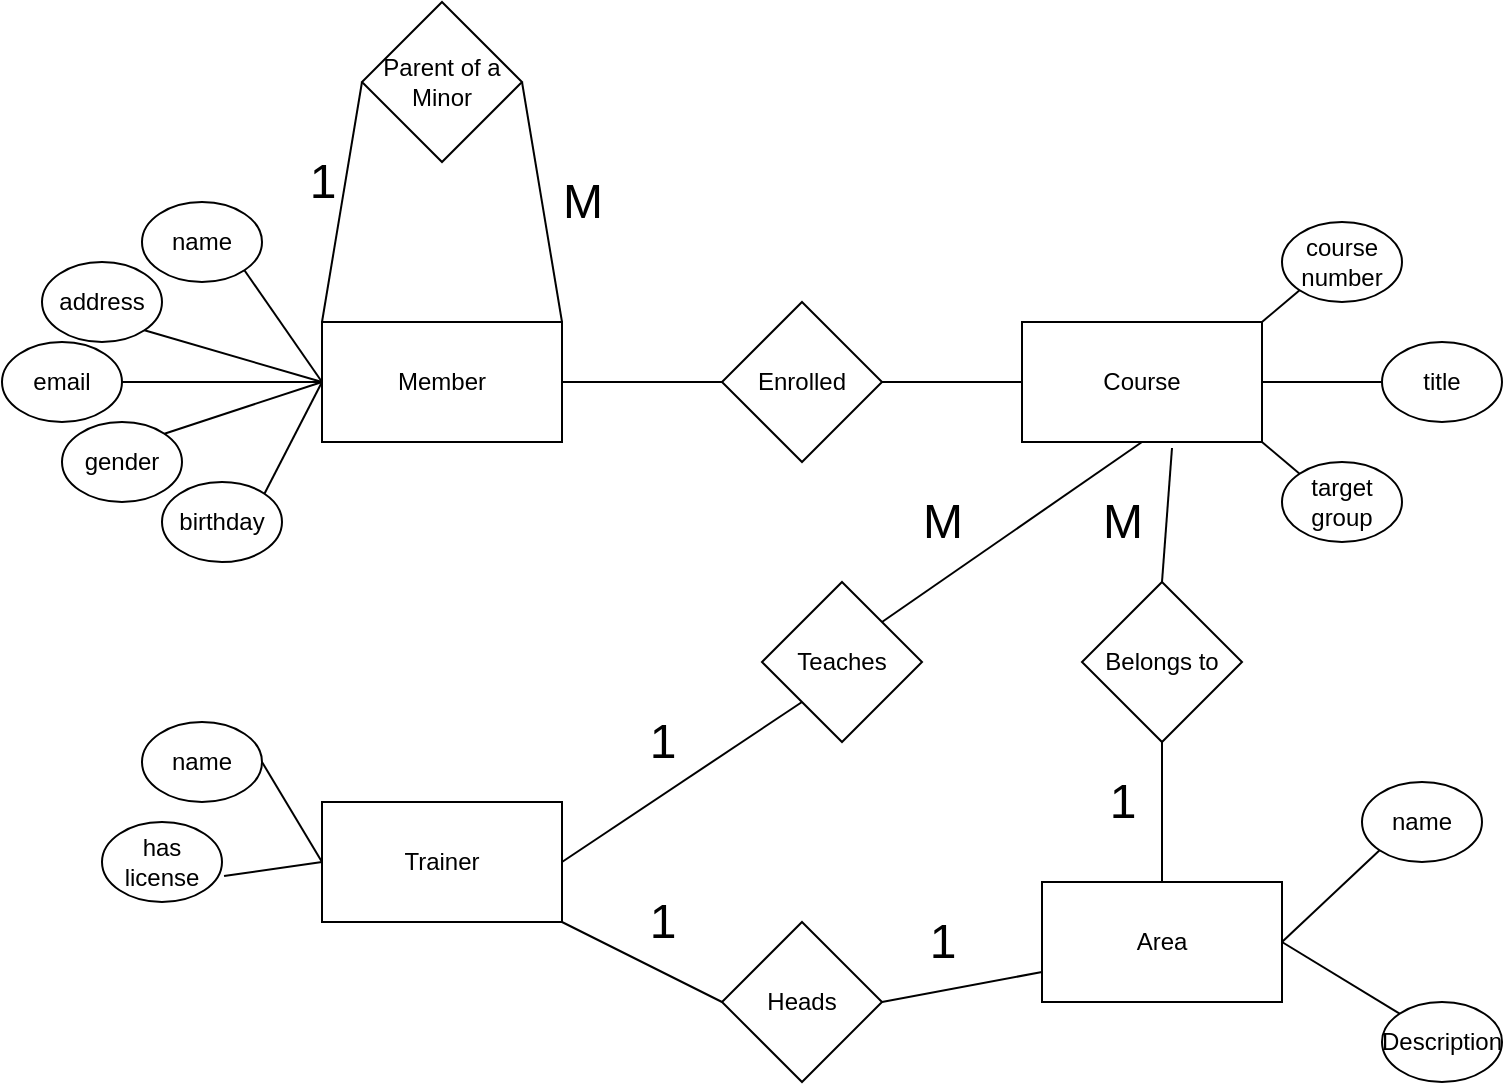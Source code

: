 <mxfile version="24.7.16">
  <diagram name="Page-1" id="hN-OslsaCdoVtoFJG2tt">
    <mxGraphModel dx="1434" dy="820" grid="1" gridSize="10" guides="1" tooltips="1" connect="1" arrows="1" fold="1" page="1" pageScale="1" pageWidth="850" pageHeight="1100" math="0" shadow="0">
      <root>
        <mxCell id="0" />
        <mxCell id="1" parent="0" />
        <mxCell id="5jfI27CM98mJgWX9vvpd-1" value="Member" style="rounded=0;whiteSpace=wrap;html=1;" vertex="1" parent="1">
          <mxGeometry x="200" y="330" width="120" height="60" as="geometry" />
        </mxCell>
        <mxCell id="5jfI27CM98mJgWX9vvpd-2" value="name" style="ellipse;whiteSpace=wrap;html=1;" vertex="1" parent="1">
          <mxGeometry x="110" y="270" width="60" height="40" as="geometry" />
        </mxCell>
        <mxCell id="5jfI27CM98mJgWX9vvpd-3" value="address" style="ellipse;whiteSpace=wrap;html=1;" vertex="1" parent="1">
          <mxGeometry x="60" y="300" width="60" height="40" as="geometry" />
        </mxCell>
        <mxCell id="5jfI27CM98mJgWX9vvpd-4" value="email" style="ellipse;whiteSpace=wrap;html=1;" vertex="1" parent="1">
          <mxGeometry x="40" y="340" width="60" height="40" as="geometry" />
        </mxCell>
        <mxCell id="5jfI27CM98mJgWX9vvpd-5" value="gender" style="ellipse;whiteSpace=wrap;html=1;" vertex="1" parent="1">
          <mxGeometry x="70" y="380" width="60" height="40" as="geometry" />
        </mxCell>
        <mxCell id="5jfI27CM98mJgWX9vvpd-6" value="birthday" style="ellipse;whiteSpace=wrap;html=1;" vertex="1" parent="1">
          <mxGeometry x="120" y="410" width="60" height="40" as="geometry" />
        </mxCell>
        <mxCell id="5jfI27CM98mJgWX9vvpd-7" value="" style="endArrow=none;html=1;rounded=0;exitX=1;exitY=1;exitDx=0;exitDy=0;entryX=0;entryY=0.5;entryDx=0;entryDy=0;" edge="1" parent="1" source="5jfI27CM98mJgWX9vvpd-2" target="5jfI27CM98mJgWX9vvpd-1">
          <mxGeometry width="50" height="50" relative="1" as="geometry">
            <mxPoint x="400" y="450" as="sourcePoint" />
            <mxPoint x="450" y="400" as="targetPoint" />
          </mxGeometry>
        </mxCell>
        <mxCell id="5jfI27CM98mJgWX9vvpd-8" value="" style="endArrow=none;html=1;rounded=0;exitX=1;exitY=1;exitDx=0;exitDy=0;entryX=0;entryY=0.5;entryDx=0;entryDy=0;" edge="1" parent="1" source="5jfI27CM98mJgWX9vvpd-3" target="5jfI27CM98mJgWX9vvpd-1">
          <mxGeometry width="50" height="50" relative="1" as="geometry">
            <mxPoint x="400" y="450" as="sourcePoint" />
            <mxPoint x="450" y="400" as="targetPoint" />
          </mxGeometry>
        </mxCell>
        <mxCell id="5jfI27CM98mJgWX9vvpd-9" value="" style="endArrow=none;html=1;rounded=0;exitX=1;exitY=0.5;exitDx=0;exitDy=0;entryX=0;entryY=0.5;entryDx=0;entryDy=0;" edge="1" parent="1" source="5jfI27CM98mJgWX9vvpd-4" target="5jfI27CM98mJgWX9vvpd-1">
          <mxGeometry width="50" height="50" relative="1" as="geometry">
            <mxPoint x="400" y="450" as="sourcePoint" />
            <mxPoint x="450" y="400" as="targetPoint" />
          </mxGeometry>
        </mxCell>
        <mxCell id="5jfI27CM98mJgWX9vvpd-10" value="" style="endArrow=none;html=1;rounded=0;exitX=1;exitY=0;exitDx=0;exitDy=0;entryX=0;entryY=0.5;entryDx=0;entryDy=0;" edge="1" parent="1" source="5jfI27CM98mJgWX9vvpd-5" target="5jfI27CM98mJgWX9vvpd-1">
          <mxGeometry width="50" height="50" relative="1" as="geometry">
            <mxPoint x="400" y="450" as="sourcePoint" />
            <mxPoint x="450" y="400" as="targetPoint" />
          </mxGeometry>
        </mxCell>
        <mxCell id="5jfI27CM98mJgWX9vvpd-11" value="" style="endArrow=none;html=1;rounded=0;exitX=1;exitY=0;exitDx=0;exitDy=0;entryX=0;entryY=0.5;entryDx=0;entryDy=0;" edge="1" parent="1" source="5jfI27CM98mJgWX9vvpd-6" target="5jfI27CM98mJgWX9vvpd-1">
          <mxGeometry width="50" height="50" relative="1" as="geometry">
            <mxPoint x="400" y="450" as="sourcePoint" />
            <mxPoint x="450" y="400" as="targetPoint" />
          </mxGeometry>
        </mxCell>
        <mxCell id="5jfI27CM98mJgWX9vvpd-12" value="Parent of a Minor" style="rhombus;whiteSpace=wrap;html=1;" vertex="1" parent="1">
          <mxGeometry x="220" y="170" width="80" height="80" as="geometry" />
        </mxCell>
        <mxCell id="5jfI27CM98mJgWX9vvpd-13" value="" style="endArrow=none;html=1;rounded=0;exitX=0;exitY=0;exitDx=0;exitDy=0;entryX=0;entryY=0.5;entryDx=0;entryDy=0;" edge="1" parent="1" source="5jfI27CM98mJgWX9vvpd-1" target="5jfI27CM98mJgWX9vvpd-12">
          <mxGeometry width="50" height="50" relative="1" as="geometry">
            <mxPoint x="400" y="450" as="sourcePoint" />
            <mxPoint x="450" y="400" as="targetPoint" />
          </mxGeometry>
        </mxCell>
        <mxCell id="5jfI27CM98mJgWX9vvpd-14" value="" style="endArrow=none;html=1;rounded=0;exitX=1;exitY=0.5;exitDx=0;exitDy=0;entryX=1;entryY=0;entryDx=0;entryDy=0;" edge="1" parent="1" source="5jfI27CM98mJgWX9vvpd-12" target="5jfI27CM98mJgWX9vvpd-1">
          <mxGeometry width="50" height="50" relative="1" as="geometry">
            <mxPoint x="400" y="450" as="sourcePoint" />
            <mxPoint x="450" y="400" as="targetPoint" />
          </mxGeometry>
        </mxCell>
        <mxCell id="5jfI27CM98mJgWX9vvpd-17" value="M" style="text;html=1;align=center;verticalAlign=middle;resizable=0;points=[];autosize=1;strokeColor=none;fillColor=none;fontSize=24;" vertex="1" parent="1">
          <mxGeometry x="310" y="250" width="40" height="40" as="geometry" />
        </mxCell>
        <mxCell id="5jfI27CM98mJgWX9vvpd-18" value="1" style="text;html=1;align=center;verticalAlign=middle;resizable=0;points=[];autosize=1;strokeColor=none;fillColor=none;fontSize=24;" vertex="1" parent="1">
          <mxGeometry x="180" y="240" width="40" height="40" as="geometry" />
        </mxCell>
        <mxCell id="5jfI27CM98mJgWX9vvpd-20" value="Course" style="rounded=0;whiteSpace=wrap;html=1;" vertex="1" parent="1">
          <mxGeometry x="550" y="330" width="120" height="60" as="geometry" />
        </mxCell>
        <mxCell id="5jfI27CM98mJgWX9vvpd-21" value="course number" style="ellipse;whiteSpace=wrap;html=1;" vertex="1" parent="1">
          <mxGeometry x="680" y="280" width="60" height="40" as="geometry" />
        </mxCell>
        <mxCell id="5jfI27CM98mJgWX9vvpd-22" value="title" style="ellipse;whiteSpace=wrap;html=1;" vertex="1" parent="1">
          <mxGeometry x="730" y="340" width="60" height="40" as="geometry" />
        </mxCell>
        <mxCell id="5jfI27CM98mJgWX9vvpd-24" value="target group" style="ellipse;whiteSpace=wrap;html=1;" vertex="1" parent="1">
          <mxGeometry x="680" y="400" width="60" height="40" as="geometry" />
        </mxCell>
        <mxCell id="5jfI27CM98mJgWX9vvpd-25" value="" style="endArrow=none;html=1;rounded=0;entryX=1;entryY=0;entryDx=0;entryDy=0;exitX=0;exitY=1;exitDx=0;exitDy=0;" edge="1" parent="1" source="5jfI27CM98mJgWX9vvpd-21" target="5jfI27CM98mJgWX9vvpd-20">
          <mxGeometry width="50" height="50" relative="1" as="geometry">
            <mxPoint x="400" y="450" as="sourcePoint" />
            <mxPoint x="450" y="400" as="targetPoint" />
          </mxGeometry>
        </mxCell>
        <mxCell id="5jfI27CM98mJgWX9vvpd-26" value="" style="endArrow=none;html=1;rounded=0;entryX=0;entryY=0.5;entryDx=0;entryDy=0;exitX=1;exitY=0.5;exitDx=0;exitDy=0;" edge="1" parent="1" source="5jfI27CM98mJgWX9vvpd-20" target="5jfI27CM98mJgWX9vvpd-22">
          <mxGeometry width="50" height="50" relative="1" as="geometry">
            <mxPoint x="400" y="450" as="sourcePoint" />
            <mxPoint x="450" y="400" as="targetPoint" />
          </mxGeometry>
        </mxCell>
        <mxCell id="5jfI27CM98mJgWX9vvpd-27" value="" style="endArrow=none;html=1;rounded=0;entryX=1;entryY=1;entryDx=0;entryDy=0;exitX=0;exitY=0;exitDx=0;exitDy=0;" edge="1" parent="1" source="5jfI27CM98mJgWX9vvpd-24" target="5jfI27CM98mJgWX9vvpd-20">
          <mxGeometry width="50" height="50" relative="1" as="geometry">
            <mxPoint x="400" y="450" as="sourcePoint" />
            <mxPoint x="450" y="400" as="targetPoint" />
          </mxGeometry>
        </mxCell>
        <mxCell id="5jfI27CM98mJgWX9vvpd-28" value="Trainer" style="rounded=0;whiteSpace=wrap;html=1;" vertex="1" parent="1">
          <mxGeometry x="200" y="570" width="120" height="60" as="geometry" />
        </mxCell>
        <mxCell id="5jfI27CM98mJgWX9vvpd-29" value="" style="endArrow=none;html=1;rounded=0;exitX=0;exitY=0.5;exitDx=0;exitDy=0;entryX=1;entryY=0.5;entryDx=0;entryDy=0;" edge="1" parent="1" source="5jfI27CM98mJgWX9vvpd-28" target="5jfI27CM98mJgWX9vvpd-30">
          <mxGeometry width="50" height="50" relative="1" as="geometry">
            <mxPoint x="400" y="450" as="sourcePoint" />
            <mxPoint x="180" y="540" as="targetPoint" />
          </mxGeometry>
        </mxCell>
        <mxCell id="5jfI27CM98mJgWX9vvpd-30" value="name" style="ellipse;whiteSpace=wrap;html=1;" vertex="1" parent="1">
          <mxGeometry x="110" y="530" width="60" height="40" as="geometry" />
        </mxCell>
        <mxCell id="5jfI27CM98mJgWX9vvpd-32" value="has license" style="ellipse;whiteSpace=wrap;html=1;" vertex="1" parent="1">
          <mxGeometry x="90" y="580" width="60" height="40" as="geometry" />
        </mxCell>
        <mxCell id="5jfI27CM98mJgWX9vvpd-33" value="" style="endArrow=none;html=1;rounded=0;exitX=0;exitY=0.5;exitDx=0;exitDy=0;entryX=1.017;entryY=0.675;entryDx=0;entryDy=0;entryPerimeter=0;" edge="1" parent="1" source="5jfI27CM98mJgWX9vvpd-28" target="5jfI27CM98mJgWX9vvpd-32">
          <mxGeometry width="50" height="50" relative="1" as="geometry">
            <mxPoint x="400" y="450" as="sourcePoint" />
            <mxPoint x="450" y="400" as="targetPoint" />
          </mxGeometry>
        </mxCell>
        <mxCell id="5jfI27CM98mJgWX9vvpd-34" value="Teaches" style="rhombus;whiteSpace=wrap;html=1;" vertex="1" parent="1">
          <mxGeometry x="420" y="460" width="80" height="80" as="geometry" />
        </mxCell>
        <mxCell id="5jfI27CM98mJgWX9vvpd-35" value="" style="endArrow=none;html=1;rounded=0;exitX=1;exitY=0.5;exitDx=0;exitDy=0;entryX=0;entryY=1;entryDx=0;entryDy=0;" edge="1" parent="1" source="5jfI27CM98mJgWX9vvpd-28" target="5jfI27CM98mJgWX9vvpd-34">
          <mxGeometry width="50" height="50" relative="1" as="geometry">
            <mxPoint x="400" y="450" as="sourcePoint" />
            <mxPoint x="450" y="400" as="targetPoint" />
          </mxGeometry>
        </mxCell>
        <mxCell id="5jfI27CM98mJgWX9vvpd-36" value="" style="endArrow=none;html=1;rounded=0;entryX=0.5;entryY=1;entryDx=0;entryDy=0;exitX=1;exitY=0;exitDx=0;exitDy=0;" edge="1" parent="1" source="5jfI27CM98mJgWX9vvpd-34" target="5jfI27CM98mJgWX9vvpd-20">
          <mxGeometry width="50" height="50" relative="1" as="geometry">
            <mxPoint x="400" y="450" as="sourcePoint" />
            <mxPoint x="450" y="400" as="targetPoint" />
          </mxGeometry>
        </mxCell>
        <mxCell id="5jfI27CM98mJgWX9vvpd-37" value="1" style="text;html=1;align=center;verticalAlign=middle;resizable=0;points=[];autosize=1;strokeColor=none;fillColor=none;fontSize=24;" vertex="1" parent="1">
          <mxGeometry x="350" y="520" width="40" height="40" as="geometry" />
        </mxCell>
        <mxCell id="5jfI27CM98mJgWX9vvpd-38" value="M" style="text;html=1;align=center;verticalAlign=middle;resizable=0;points=[];autosize=1;strokeColor=none;fillColor=none;fontSize=24;" vertex="1" parent="1">
          <mxGeometry x="490" y="410" width="40" height="40" as="geometry" />
        </mxCell>
        <mxCell id="5jfI27CM98mJgWX9vvpd-39" value="Area" style="rounded=0;whiteSpace=wrap;html=1;" vertex="1" parent="1">
          <mxGeometry x="560" y="610" width="120" height="60" as="geometry" />
        </mxCell>
        <mxCell id="5jfI27CM98mJgWX9vvpd-40" value="name" style="ellipse;whiteSpace=wrap;html=1;" vertex="1" parent="1">
          <mxGeometry x="720" y="560" width="60" height="40" as="geometry" />
        </mxCell>
        <mxCell id="5jfI27CM98mJgWX9vvpd-41" value="Description" style="ellipse;whiteSpace=wrap;html=1;" vertex="1" parent="1">
          <mxGeometry x="730" y="670" width="60" height="40" as="geometry" />
        </mxCell>
        <mxCell id="5jfI27CM98mJgWX9vvpd-42" value="" style="endArrow=none;html=1;rounded=0;exitX=1;exitY=0.5;exitDx=0;exitDy=0;entryX=0;entryY=0;entryDx=0;entryDy=0;" edge="1" parent="1" source="5jfI27CM98mJgWX9vvpd-39" target="5jfI27CM98mJgWX9vvpd-41">
          <mxGeometry width="50" height="50" relative="1" as="geometry">
            <mxPoint x="410" y="490" as="sourcePoint" />
            <mxPoint x="460" y="440" as="targetPoint" />
          </mxGeometry>
        </mxCell>
        <mxCell id="5jfI27CM98mJgWX9vvpd-43" value="" style="endArrow=none;html=1;rounded=0;exitX=1;exitY=0.5;exitDx=0;exitDy=0;entryX=0;entryY=1;entryDx=0;entryDy=0;" edge="1" parent="1" source="5jfI27CM98mJgWX9vvpd-39" target="5jfI27CM98mJgWX9vvpd-40">
          <mxGeometry width="50" height="50" relative="1" as="geometry">
            <mxPoint x="410" y="490" as="sourcePoint" />
            <mxPoint x="460" y="440" as="targetPoint" />
          </mxGeometry>
        </mxCell>
        <mxCell id="5jfI27CM98mJgWX9vvpd-44" value="Belongs to" style="rhombus;whiteSpace=wrap;html=1;" vertex="1" parent="1">
          <mxGeometry x="580" y="460" width="80" height="80" as="geometry" />
        </mxCell>
        <mxCell id="5jfI27CM98mJgWX9vvpd-45" value="" style="endArrow=none;html=1;rounded=0;exitX=0.5;exitY=0;exitDx=0;exitDy=0;entryX=0.5;entryY=1;entryDx=0;entryDy=0;" edge="1" parent="1" source="5jfI27CM98mJgWX9vvpd-39" target="5jfI27CM98mJgWX9vvpd-44">
          <mxGeometry width="50" height="50" relative="1" as="geometry">
            <mxPoint x="400" y="450" as="sourcePoint" />
            <mxPoint x="450" y="400" as="targetPoint" />
          </mxGeometry>
        </mxCell>
        <mxCell id="5jfI27CM98mJgWX9vvpd-46" value="" style="endArrow=none;html=1;rounded=0;entryX=0.625;entryY=1.05;entryDx=0;entryDy=0;exitX=0.5;exitY=0;exitDx=0;exitDy=0;entryPerimeter=0;" edge="1" parent="1" source="5jfI27CM98mJgWX9vvpd-44" target="5jfI27CM98mJgWX9vvpd-20">
          <mxGeometry width="50" height="50" relative="1" as="geometry">
            <mxPoint x="400" y="450" as="sourcePoint" />
            <mxPoint x="450" y="400" as="targetPoint" />
          </mxGeometry>
        </mxCell>
        <mxCell id="5jfI27CM98mJgWX9vvpd-47" value="M" style="text;html=1;align=center;verticalAlign=middle;resizable=0;points=[];autosize=1;strokeColor=none;fillColor=none;fontSize=24;" vertex="1" parent="1">
          <mxGeometry x="580" y="410" width="40" height="40" as="geometry" />
        </mxCell>
        <mxCell id="5jfI27CM98mJgWX9vvpd-48" value="1" style="text;html=1;align=center;verticalAlign=middle;resizable=0;points=[];autosize=1;strokeColor=none;fillColor=none;fontSize=24;" vertex="1" parent="1">
          <mxGeometry x="580" y="550" width="40" height="40" as="geometry" />
        </mxCell>
        <mxCell id="5jfI27CM98mJgWX9vvpd-49" value="Heads" style="rhombus;whiteSpace=wrap;html=1;" vertex="1" parent="1">
          <mxGeometry x="400" y="630" width="80" height="80" as="geometry" />
        </mxCell>
        <mxCell id="5jfI27CM98mJgWX9vvpd-50" value="" style="endArrow=none;html=1;rounded=0;exitX=1;exitY=1;exitDx=0;exitDy=0;entryX=0;entryY=0.5;entryDx=0;entryDy=0;" edge="1" parent="1" source="5jfI27CM98mJgWX9vvpd-28" target="5jfI27CM98mJgWX9vvpd-49">
          <mxGeometry width="50" height="50" relative="1" as="geometry">
            <mxPoint x="400" y="450" as="sourcePoint" />
            <mxPoint x="450" y="400" as="targetPoint" />
          </mxGeometry>
        </mxCell>
        <mxCell id="5jfI27CM98mJgWX9vvpd-51" value="" style="endArrow=none;html=1;rounded=0;entryX=0;entryY=0.75;entryDx=0;entryDy=0;exitX=1;exitY=0.5;exitDx=0;exitDy=0;" edge="1" parent="1" source="5jfI27CM98mJgWX9vvpd-49" target="5jfI27CM98mJgWX9vvpd-39">
          <mxGeometry width="50" height="50" relative="1" as="geometry">
            <mxPoint x="400" y="450" as="sourcePoint" />
            <mxPoint x="450" y="400" as="targetPoint" />
          </mxGeometry>
        </mxCell>
        <mxCell id="5jfI27CM98mJgWX9vvpd-52" value="1" style="text;html=1;align=center;verticalAlign=middle;resizable=0;points=[];autosize=1;strokeColor=none;fillColor=none;fontSize=24;" vertex="1" parent="1">
          <mxGeometry x="350" y="610" width="40" height="40" as="geometry" />
        </mxCell>
        <mxCell id="5jfI27CM98mJgWX9vvpd-53" value="1" style="text;html=1;align=center;verticalAlign=middle;resizable=0;points=[];autosize=1;strokeColor=none;fillColor=none;fontSize=24;" vertex="1" parent="1">
          <mxGeometry x="490" y="620" width="40" height="40" as="geometry" />
        </mxCell>
        <mxCell id="5jfI27CM98mJgWX9vvpd-54" value="Enrolled" style="rhombus;whiteSpace=wrap;html=1;" vertex="1" parent="1">
          <mxGeometry x="400" y="320" width="80" height="80" as="geometry" />
        </mxCell>
        <mxCell id="5jfI27CM98mJgWX9vvpd-55" value="" style="endArrow=none;html=1;rounded=0;exitX=1;exitY=0.5;exitDx=0;exitDy=0;entryX=0;entryY=0.5;entryDx=0;entryDy=0;" edge="1" parent="1" source="5jfI27CM98mJgWX9vvpd-1" target="5jfI27CM98mJgWX9vvpd-54">
          <mxGeometry width="50" height="50" relative="1" as="geometry">
            <mxPoint x="400" y="450" as="sourcePoint" />
            <mxPoint x="450" y="400" as="targetPoint" />
          </mxGeometry>
        </mxCell>
        <mxCell id="5jfI27CM98mJgWX9vvpd-56" value="" style="endArrow=none;html=1;rounded=0;exitX=1;exitY=0.5;exitDx=0;exitDy=0;entryX=0;entryY=0.5;entryDx=0;entryDy=0;" edge="1" parent="1" source="5jfI27CM98mJgWX9vvpd-54" target="5jfI27CM98mJgWX9vvpd-20">
          <mxGeometry width="50" height="50" relative="1" as="geometry">
            <mxPoint x="400" y="450" as="sourcePoint" />
            <mxPoint x="450" y="400" as="targetPoint" />
          </mxGeometry>
        </mxCell>
      </root>
    </mxGraphModel>
  </diagram>
</mxfile>
